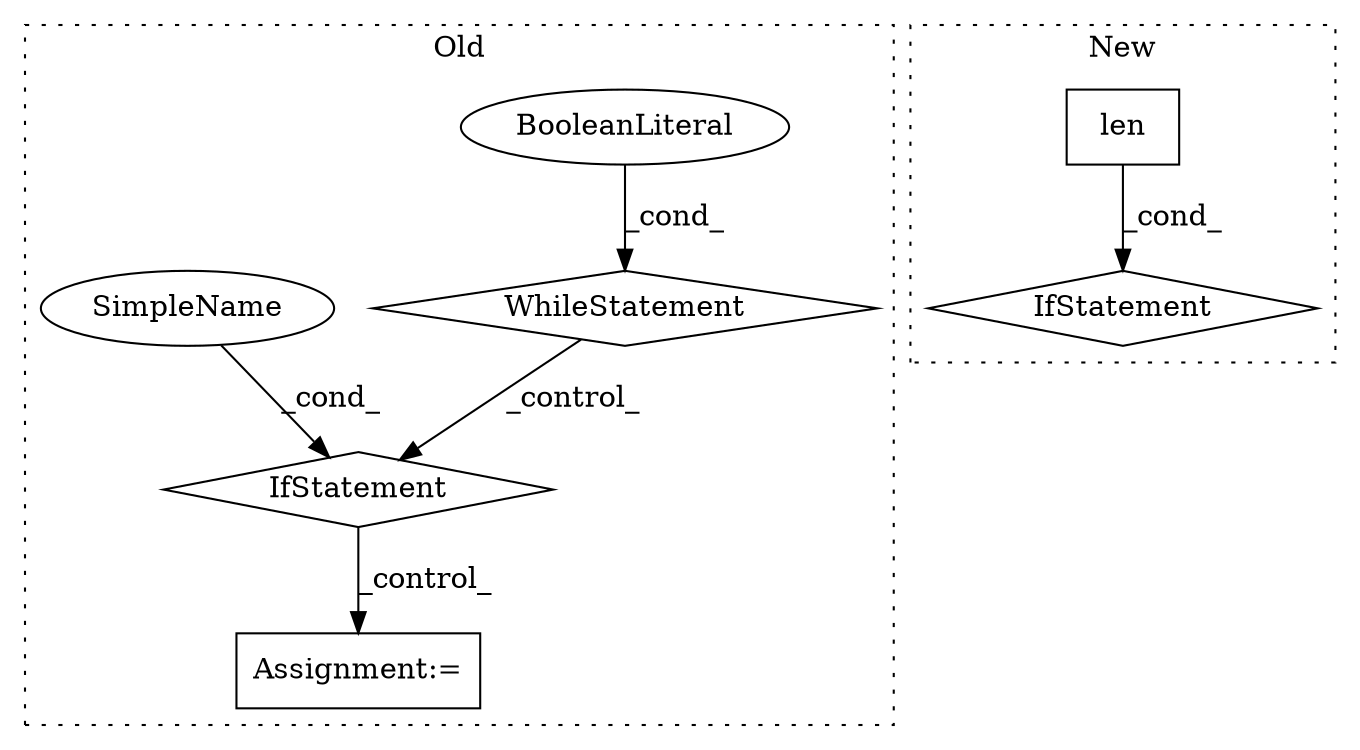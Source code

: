 digraph G {
subgraph cluster0 {
1 [label="WhileStatement" a="61" s="2188,2199" l="7,2" shape="diamond"];
3 [label="Assignment:=" a="7" s="2297" l="2" shape="box"];
4 [label="BooleanLiteral" a="9" s="2195" l="4" shape="ellipse"];
5 [label="IfStatement" a="25" s="2243,2254" l="4,2" shape="diamond"];
7 [label="SimpleName" a="42" s="" l="" shape="ellipse"];
label = "Old";
style="dotted";
}
subgraph cluster1 {
2 [label="len" a="32" s="4428,4433" l="4,1" shape="box"];
6 [label="IfStatement" a="25" s="4424,4454" l="4,2" shape="diamond"];
label = "New";
style="dotted";
}
1 -> 5 [label="_control_"];
2 -> 6 [label="_cond_"];
4 -> 1 [label="_cond_"];
5 -> 3 [label="_control_"];
7 -> 5 [label="_cond_"];
}